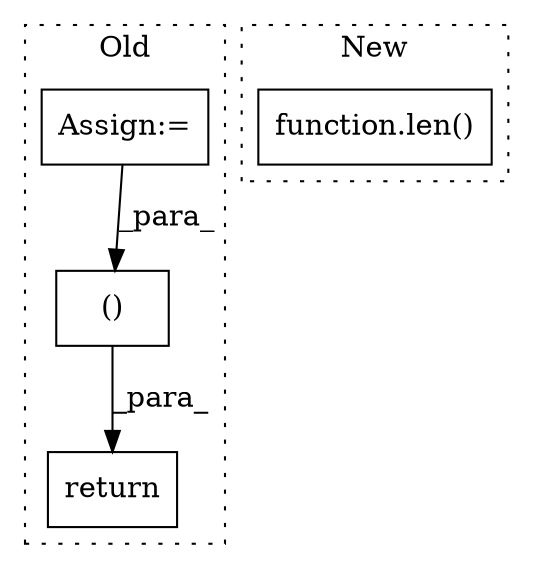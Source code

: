 digraph G {
subgraph cluster0 {
1 [label="()" a="54" s="10836" l="6" shape="box"];
3 [label="return" a="93" s="10824" l="7" shape="box"];
4 [label="Assign:=" a="68" s="10763" l="3" shape="box"];
label = "Old";
style="dotted";
}
subgraph cluster1 {
2 [label="function.len()" a="75" s="12103,12109" l="4,1" shape="box"];
label = "New";
style="dotted";
}
1 -> 3 [label="_para_"];
4 -> 1 [label="_para_"];
}